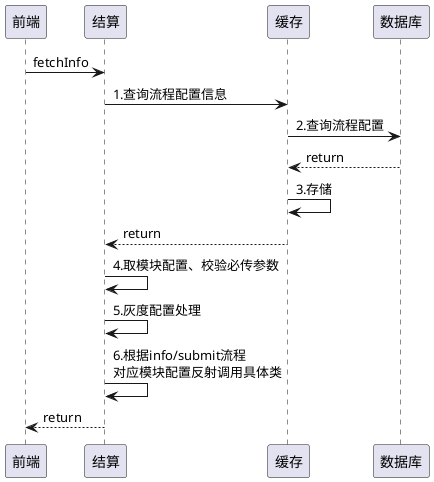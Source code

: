 @startuml
前端 -> 结算: fetchInfo
结算 -> 缓存: 1.查询流程配置信息
缓存 -> 数据库: 2.查询流程配置
数据库 --> 缓存 : return
缓存 -> 缓存 : 3.存储
缓存 --> 结算 : return
结算 -> 结算 : 4.取模块配置、校验必传参数
结算 -> 结算 : 5.灰度配置处理
结算 -> 结算 : 6.根据info/submit流程\n对应模块配置反射调用具体类
结算 --> 前端: return
@enduml